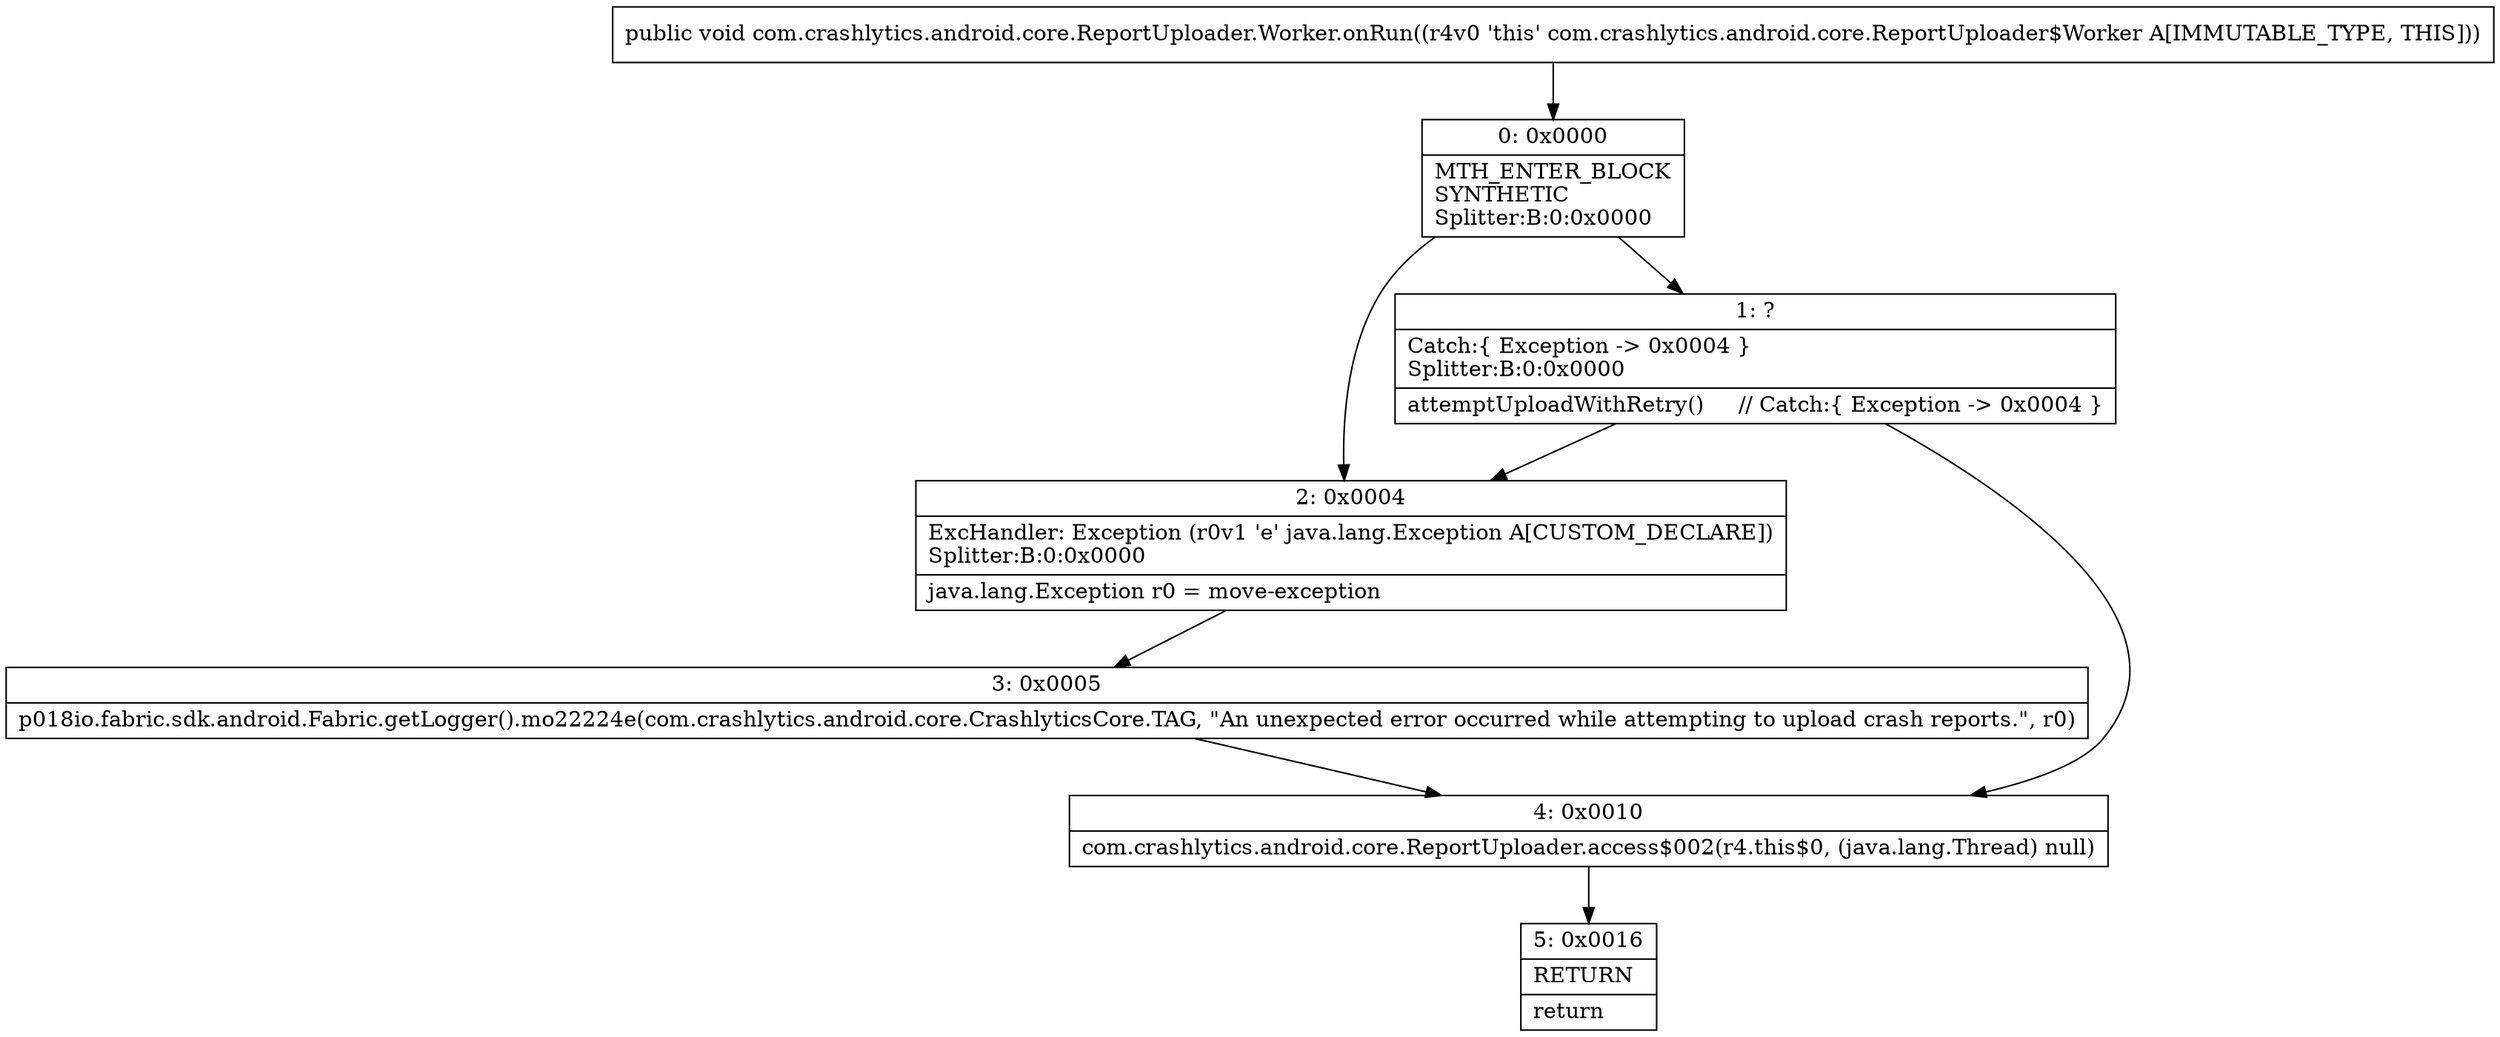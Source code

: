 digraph "CFG forcom.crashlytics.android.core.ReportUploader.Worker.onRun()V" {
Node_0 [shape=record,label="{0\:\ 0x0000|MTH_ENTER_BLOCK\lSYNTHETIC\lSplitter:B:0:0x0000\l}"];
Node_1 [shape=record,label="{1\:\ ?|Catch:\{ Exception \-\> 0x0004 \}\lSplitter:B:0:0x0000\l|attemptUploadWithRetry()     \/\/ Catch:\{ Exception \-\> 0x0004 \}\l}"];
Node_2 [shape=record,label="{2\:\ 0x0004|ExcHandler: Exception (r0v1 'e' java.lang.Exception A[CUSTOM_DECLARE])\lSplitter:B:0:0x0000\l|java.lang.Exception r0 = move\-exception\l}"];
Node_3 [shape=record,label="{3\:\ 0x0005|p018io.fabric.sdk.android.Fabric.getLogger().mo22224e(com.crashlytics.android.core.CrashlyticsCore.TAG, \"An unexpected error occurred while attempting to upload crash reports.\", r0)\l}"];
Node_4 [shape=record,label="{4\:\ 0x0010|com.crashlytics.android.core.ReportUploader.access$002(r4.this$0, (java.lang.Thread) null)\l}"];
Node_5 [shape=record,label="{5\:\ 0x0016|RETURN\l|return\l}"];
MethodNode[shape=record,label="{public void com.crashlytics.android.core.ReportUploader.Worker.onRun((r4v0 'this' com.crashlytics.android.core.ReportUploader$Worker A[IMMUTABLE_TYPE, THIS])) }"];
MethodNode -> Node_0;
Node_0 -> Node_1;
Node_0 -> Node_2;
Node_1 -> Node_2;
Node_1 -> Node_4;
Node_2 -> Node_3;
Node_3 -> Node_4;
Node_4 -> Node_5;
}

